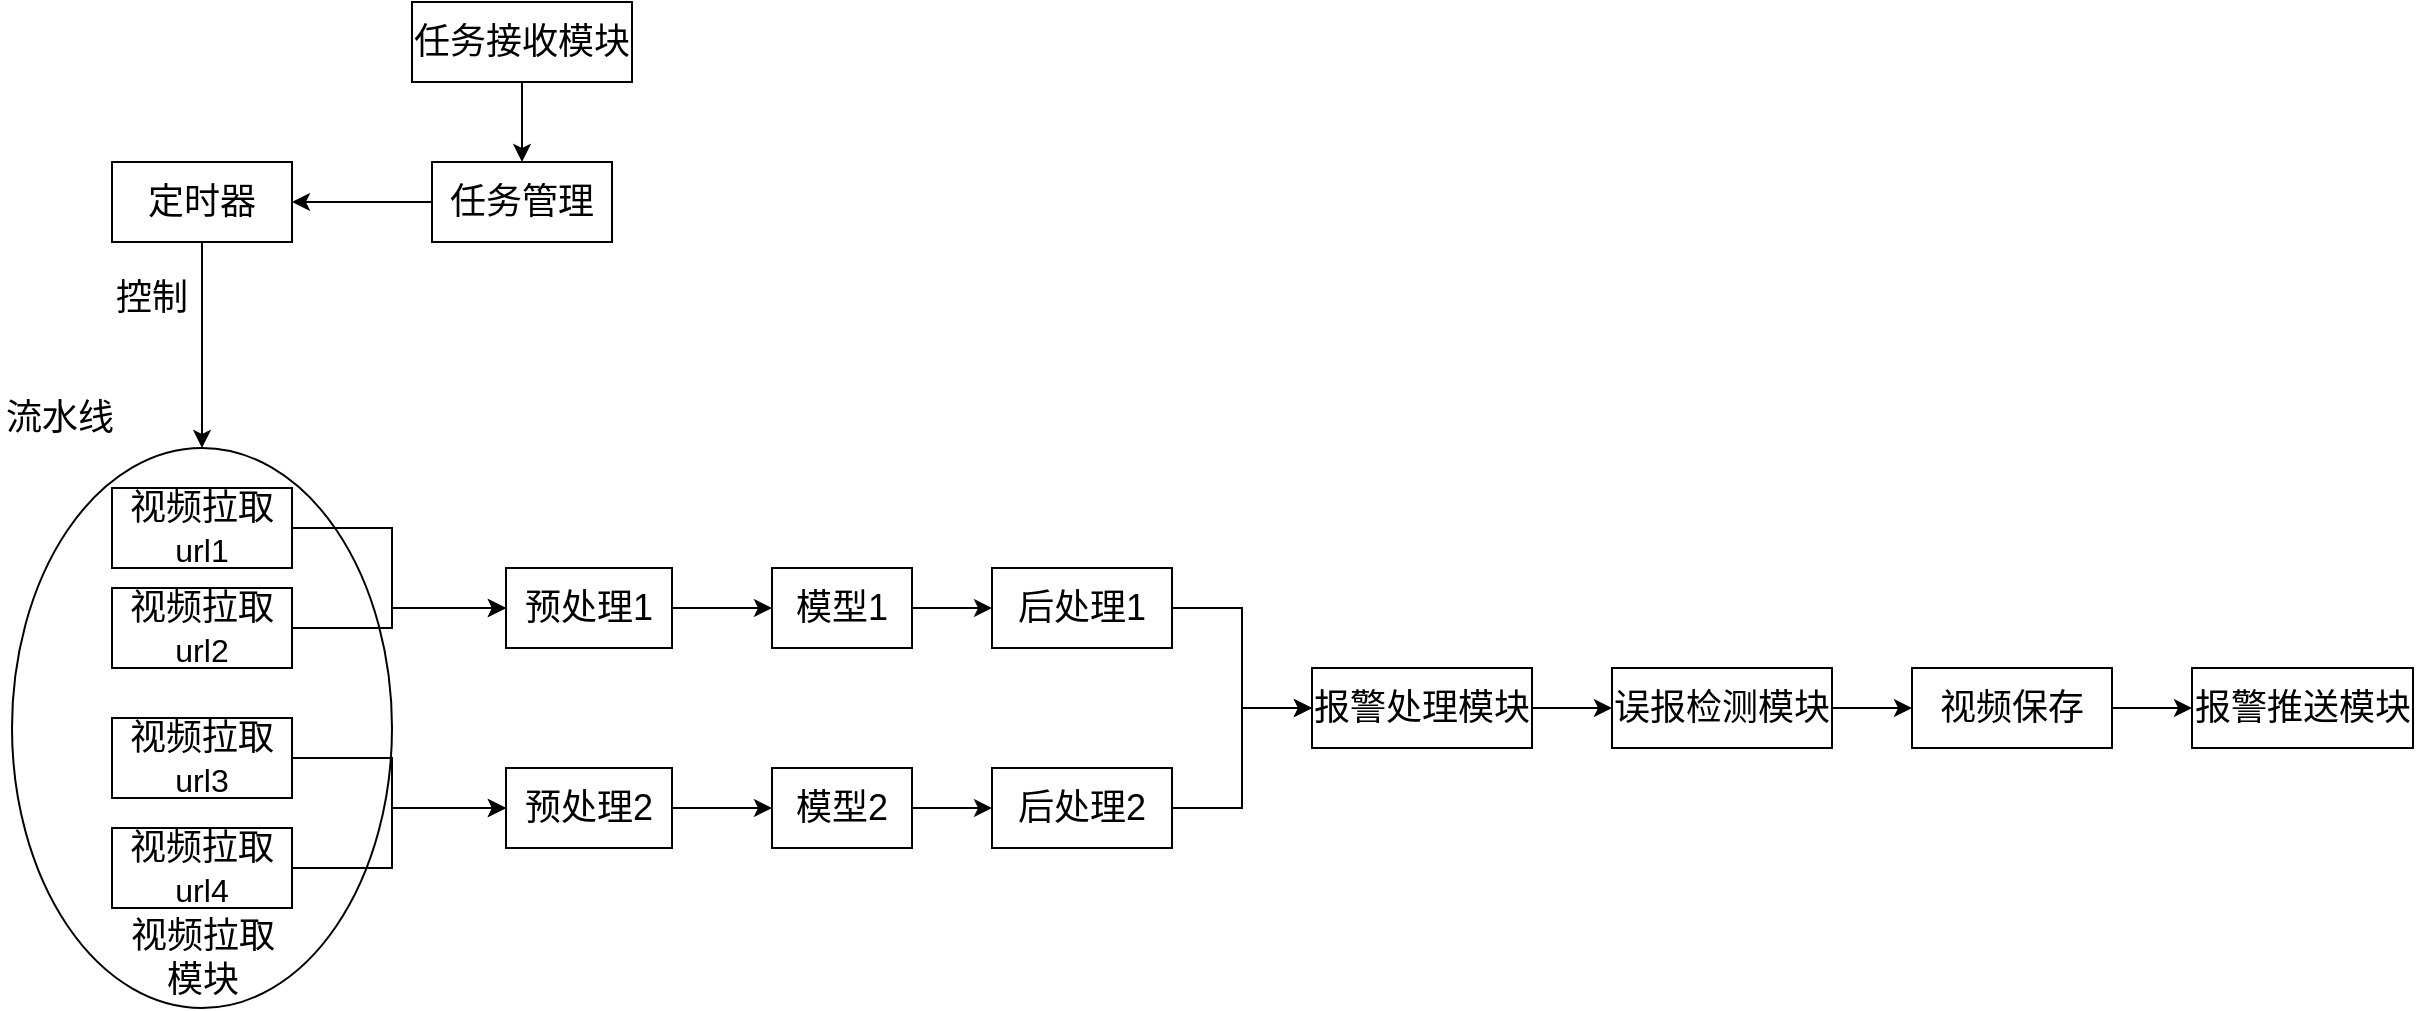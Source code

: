 <mxfile version="24.2.0" type="github" pages="2">
  <diagram name="Page-1" id="E0N0s1sdhWup7cQctQ9j">
    <mxGraphModel dx="1843" dy="794" grid="1" gridSize="10" guides="1" tooltips="1" connect="1" arrows="1" fold="1" page="1" pageScale="1" pageWidth="827" pageHeight="1169" math="0" shadow="0">
      <root>
        <mxCell id="0" />
        <mxCell id="1" parent="0" />
        <mxCell id="Wj7LmPUc-mzGW2ijRmCx-2" value="" style="ellipse;whiteSpace=wrap;html=1;" vertex="1" parent="1">
          <mxGeometry x="420" y="420" width="190" height="280" as="geometry" />
        </mxCell>
        <mxCell id="Wj7LmPUc-mzGW2ijRmCx-3" style="edgeStyle=orthogonalEdgeStyle;rounded=0;orthogonalLoop=1;jettySize=auto;html=1;exitX=1;exitY=0.5;exitDx=0;exitDy=0;entryX=0;entryY=0.5;entryDx=0;entryDy=0;" edge="1" parent="1" source="Wj7LmPUc-mzGW2ijRmCx-4" target="Wj7LmPUc-mzGW2ijRmCx-12">
          <mxGeometry relative="1" as="geometry">
            <Array as="points">
              <mxPoint x="610" y="460" />
              <mxPoint x="610" y="500" />
            </Array>
          </mxGeometry>
        </mxCell>
        <mxCell id="Wj7LmPUc-mzGW2ijRmCx-4" value="&lt;font style=&quot;font-size: 18px;&quot;&gt;视频拉取&lt;/font&gt;&lt;div&gt;&lt;font size=&quot;3&quot;&gt;url1&lt;/font&gt;&lt;/div&gt;" style="rounded=0;whiteSpace=wrap;html=1;" vertex="1" parent="1">
          <mxGeometry x="470" y="440" width="90" height="40" as="geometry" />
        </mxCell>
        <mxCell id="Wj7LmPUc-mzGW2ijRmCx-5" style="edgeStyle=orthogonalEdgeStyle;rounded=0;orthogonalLoop=1;jettySize=auto;html=1;exitX=1;exitY=0.5;exitDx=0;exitDy=0;entryX=0;entryY=0.5;entryDx=0;entryDy=0;" edge="1" parent="1" source="Wj7LmPUc-mzGW2ijRmCx-6" target="Wj7LmPUc-mzGW2ijRmCx-12">
          <mxGeometry relative="1" as="geometry">
            <Array as="points">
              <mxPoint x="610" y="510" />
              <mxPoint x="610" y="500" />
            </Array>
          </mxGeometry>
        </mxCell>
        <mxCell id="Wj7LmPUc-mzGW2ijRmCx-6" value="&lt;font style=&quot;font-size: 18px;&quot;&gt;视频拉取&lt;/font&gt;&lt;div&gt;&lt;font size=&quot;3&quot;&gt;url2&lt;/font&gt;&lt;/div&gt;" style="rounded=0;whiteSpace=wrap;html=1;" vertex="1" parent="1">
          <mxGeometry x="470" y="490" width="90" height="40" as="geometry" />
        </mxCell>
        <mxCell id="Wj7LmPUc-mzGW2ijRmCx-7" style="edgeStyle=orthogonalEdgeStyle;rounded=0;orthogonalLoop=1;jettySize=auto;html=1;exitX=1;exitY=0.5;exitDx=0;exitDy=0;entryX=0;entryY=0.5;entryDx=0;entryDy=0;" edge="1" parent="1" source="Wj7LmPUc-mzGW2ijRmCx-8" target="Wj7LmPUc-mzGW2ijRmCx-14">
          <mxGeometry relative="1" as="geometry">
            <mxPoint x="680" y="600" as="targetPoint" />
            <Array as="points">
              <mxPoint x="610" y="575" />
              <mxPoint x="610" y="600" />
            </Array>
          </mxGeometry>
        </mxCell>
        <mxCell id="Wj7LmPUc-mzGW2ijRmCx-8" value="&lt;font style=&quot;font-size: 18px;&quot;&gt;视频拉取&lt;/font&gt;&lt;div&gt;&lt;font size=&quot;3&quot;&gt;url3&lt;/font&gt;&lt;/div&gt;" style="rounded=0;whiteSpace=wrap;html=1;" vertex="1" parent="1">
          <mxGeometry x="470" y="555" width="90" height="40" as="geometry" />
        </mxCell>
        <mxCell id="Wj7LmPUc-mzGW2ijRmCx-9" style="edgeStyle=orthogonalEdgeStyle;rounded=0;orthogonalLoop=1;jettySize=auto;html=1;exitX=1;exitY=0.5;exitDx=0;exitDy=0;entryX=0;entryY=0.5;entryDx=0;entryDy=0;" edge="1" parent="1" source="Wj7LmPUc-mzGW2ijRmCx-10" target="Wj7LmPUc-mzGW2ijRmCx-14">
          <mxGeometry relative="1" as="geometry">
            <Array as="points">
              <mxPoint x="610" y="630" />
              <mxPoint x="610" y="600" />
            </Array>
          </mxGeometry>
        </mxCell>
        <mxCell id="Wj7LmPUc-mzGW2ijRmCx-10" value="&lt;font style=&quot;font-size: 18px;&quot;&gt;视频拉取&lt;/font&gt;&lt;div&gt;&lt;font size=&quot;3&quot;&gt;url4&lt;/font&gt;&lt;/div&gt;" style="rounded=0;whiteSpace=wrap;html=1;" vertex="1" parent="1">
          <mxGeometry x="470" y="610" width="90" height="40" as="geometry" />
        </mxCell>
        <mxCell id="Wj7LmPUc-mzGW2ijRmCx-11" style="edgeStyle=orthogonalEdgeStyle;rounded=0;orthogonalLoop=1;jettySize=auto;html=1;exitX=1;exitY=0.5;exitDx=0;exitDy=0;entryX=0;entryY=0.5;entryDx=0;entryDy=0;" edge="1" parent="1" source="Wj7LmPUc-mzGW2ijRmCx-12" target="Wj7LmPUc-mzGW2ijRmCx-16">
          <mxGeometry relative="1" as="geometry" />
        </mxCell>
        <mxCell id="Wj7LmPUc-mzGW2ijRmCx-12" value="&lt;font style=&quot;font-size: 18px;&quot;&gt;预处理1&lt;/font&gt;" style="rounded=0;whiteSpace=wrap;html=1;" vertex="1" parent="1">
          <mxGeometry x="667" y="480" width="83" height="40" as="geometry" />
        </mxCell>
        <mxCell id="Wj7LmPUc-mzGW2ijRmCx-13" style="edgeStyle=orthogonalEdgeStyle;rounded=0;orthogonalLoop=1;jettySize=auto;html=1;exitX=1;exitY=0.5;exitDx=0;exitDy=0;" edge="1" parent="1" source="Wj7LmPUc-mzGW2ijRmCx-14" target="Wj7LmPUc-mzGW2ijRmCx-18">
          <mxGeometry relative="1" as="geometry" />
        </mxCell>
        <mxCell id="Wj7LmPUc-mzGW2ijRmCx-14" value="&lt;font style=&quot;font-size: 18px;&quot;&gt;预处理2&lt;/font&gt;" style="rounded=0;whiteSpace=wrap;html=1;" vertex="1" parent="1">
          <mxGeometry x="667" y="580" width="83" height="40" as="geometry" />
        </mxCell>
        <mxCell id="Wj7LmPUc-mzGW2ijRmCx-15" style="edgeStyle=orthogonalEdgeStyle;rounded=0;orthogonalLoop=1;jettySize=auto;html=1;exitX=1;exitY=0.5;exitDx=0;exitDy=0;entryX=0;entryY=0.5;entryDx=0;entryDy=0;" edge="1" parent="1" source="Wj7LmPUc-mzGW2ijRmCx-16" target="Wj7LmPUc-mzGW2ijRmCx-20">
          <mxGeometry relative="1" as="geometry" />
        </mxCell>
        <mxCell id="Wj7LmPUc-mzGW2ijRmCx-16" value="&lt;font style=&quot;font-size: 18px;&quot;&gt;模型1&lt;/font&gt;" style="rounded=0;whiteSpace=wrap;html=1;" vertex="1" parent="1">
          <mxGeometry x="800" y="480" width="70" height="40" as="geometry" />
        </mxCell>
        <mxCell id="Wj7LmPUc-mzGW2ijRmCx-17" style="edgeStyle=orthogonalEdgeStyle;rounded=0;orthogonalLoop=1;jettySize=auto;html=1;exitX=1;exitY=0.5;exitDx=0;exitDy=0;" edge="1" parent="1" source="Wj7LmPUc-mzGW2ijRmCx-18" target="Wj7LmPUc-mzGW2ijRmCx-22">
          <mxGeometry relative="1" as="geometry" />
        </mxCell>
        <mxCell id="Wj7LmPUc-mzGW2ijRmCx-18" value="&lt;font style=&quot;font-size: 18px;&quot;&gt;模型2&lt;/font&gt;" style="rounded=0;whiteSpace=wrap;html=1;" vertex="1" parent="1">
          <mxGeometry x="800" y="580" width="70" height="40" as="geometry" />
        </mxCell>
        <mxCell id="Wj7LmPUc-mzGW2ijRmCx-19" style="edgeStyle=orthogonalEdgeStyle;rounded=0;orthogonalLoop=1;jettySize=auto;html=1;exitX=1;exitY=0.5;exitDx=0;exitDy=0;entryX=0;entryY=0.5;entryDx=0;entryDy=0;" edge="1" parent="1" source="Wj7LmPUc-mzGW2ijRmCx-20" target="Wj7LmPUc-mzGW2ijRmCx-24">
          <mxGeometry relative="1" as="geometry" />
        </mxCell>
        <mxCell id="Wj7LmPUc-mzGW2ijRmCx-20" value="&lt;font style=&quot;font-size: 18px;&quot;&gt;后处理1&lt;/font&gt;" style="rounded=0;whiteSpace=wrap;html=1;" vertex="1" parent="1">
          <mxGeometry x="910" y="480" width="90" height="40" as="geometry" />
        </mxCell>
        <mxCell id="Wj7LmPUc-mzGW2ijRmCx-21" style="edgeStyle=orthogonalEdgeStyle;rounded=0;orthogonalLoop=1;jettySize=auto;html=1;exitX=1;exitY=0.5;exitDx=0;exitDy=0;entryX=0;entryY=0.5;entryDx=0;entryDy=0;" edge="1" parent="1" source="Wj7LmPUc-mzGW2ijRmCx-22" target="Wj7LmPUc-mzGW2ijRmCx-24">
          <mxGeometry relative="1" as="geometry" />
        </mxCell>
        <mxCell id="Wj7LmPUc-mzGW2ijRmCx-22" value="&lt;font style=&quot;font-size: 18px;&quot;&gt;后处理2&lt;/font&gt;" style="rounded=0;whiteSpace=wrap;html=1;" vertex="1" parent="1">
          <mxGeometry x="910" y="580" width="90" height="40" as="geometry" />
        </mxCell>
        <mxCell id="Wj7LmPUc-mzGW2ijRmCx-23" style="edgeStyle=orthogonalEdgeStyle;rounded=0;orthogonalLoop=1;jettySize=auto;html=1;exitX=1;exitY=0.5;exitDx=0;exitDy=0;entryX=0;entryY=0.5;entryDx=0;entryDy=0;" edge="1" parent="1" source="Wj7LmPUc-mzGW2ijRmCx-24" target="Wj7LmPUc-mzGW2ijRmCx-29">
          <mxGeometry relative="1" as="geometry" />
        </mxCell>
        <mxCell id="Wj7LmPUc-mzGW2ijRmCx-24" value="&lt;font style=&quot;font-size: 18px;&quot;&gt;报警处理模块&lt;/font&gt;" style="rounded=0;whiteSpace=wrap;html=1;" vertex="1" parent="1">
          <mxGeometry x="1070" y="530" width="110" height="40" as="geometry" />
        </mxCell>
        <mxCell id="Wj7LmPUc-mzGW2ijRmCx-25" style="edgeStyle=orthogonalEdgeStyle;rounded=0;orthogonalLoop=1;jettySize=auto;html=1;exitX=1;exitY=0.5;exitDx=0;exitDy=0;" edge="1" parent="1" source="Wj7LmPUc-mzGW2ijRmCx-26" target="Wj7LmPUc-mzGW2ijRmCx-37">
          <mxGeometry relative="1" as="geometry" />
        </mxCell>
        <mxCell id="Wj7LmPUc-mzGW2ijRmCx-26" value="&lt;font style=&quot;font-size: 18px;&quot;&gt;视频保存&lt;/font&gt;" style="rounded=0;whiteSpace=wrap;html=1;" vertex="1" parent="1">
          <mxGeometry x="1370" y="530" width="100" height="40" as="geometry" />
        </mxCell>
        <mxCell id="Wj7LmPUc-mzGW2ijRmCx-27" value="&lt;font style=&quot;font-size: 18px;&quot;&gt;流水线&lt;/font&gt;" style="text;html=1;align=center;verticalAlign=middle;whiteSpace=wrap;rounded=0;" vertex="1" parent="1">
          <mxGeometry x="414" y="390" width="60" height="30" as="geometry" />
        </mxCell>
        <mxCell id="Wj7LmPUc-mzGW2ijRmCx-28" style="edgeStyle=orthogonalEdgeStyle;rounded=0;orthogonalLoop=1;jettySize=auto;html=1;exitX=1;exitY=0.5;exitDx=0;exitDy=0;entryX=0;entryY=0.5;entryDx=0;entryDy=0;" edge="1" parent="1" source="Wj7LmPUc-mzGW2ijRmCx-29" target="Wj7LmPUc-mzGW2ijRmCx-26">
          <mxGeometry relative="1" as="geometry" />
        </mxCell>
        <mxCell id="Wj7LmPUc-mzGW2ijRmCx-29" value="&lt;font style=&quot;font-size: 18px;&quot;&gt;误报检测模块&lt;/font&gt;" style="rounded=0;whiteSpace=wrap;html=1;" vertex="1" parent="1">
          <mxGeometry x="1220" y="530" width="110" height="40" as="geometry" />
        </mxCell>
        <mxCell id="Wj7LmPUc-mzGW2ijRmCx-30" style="edgeStyle=orthogonalEdgeStyle;rounded=0;orthogonalLoop=1;jettySize=auto;html=1;exitX=0;exitY=0.5;exitDx=0;exitDy=0;entryX=1;entryY=0.5;entryDx=0;entryDy=0;" edge="1" parent="1" source="Wj7LmPUc-mzGW2ijRmCx-31" target="Wj7LmPUc-mzGW2ijRmCx-33">
          <mxGeometry relative="1" as="geometry" />
        </mxCell>
        <mxCell id="Wj7LmPUc-mzGW2ijRmCx-31" value="&lt;font style=&quot;font-size: 18px;&quot;&gt;任务管理&lt;/font&gt;" style="rounded=0;whiteSpace=wrap;html=1;" vertex="1" parent="1">
          <mxGeometry x="630" y="277" width="90" height="40" as="geometry" />
        </mxCell>
        <mxCell id="Wj7LmPUc-mzGW2ijRmCx-32" style="edgeStyle=orthogonalEdgeStyle;rounded=0;orthogonalLoop=1;jettySize=auto;html=1;exitX=0.5;exitY=1;exitDx=0;exitDy=0;entryX=0.5;entryY=0;entryDx=0;entryDy=0;" edge="1" parent="1" source="Wj7LmPUc-mzGW2ijRmCx-33" target="Wj7LmPUc-mzGW2ijRmCx-2">
          <mxGeometry relative="1" as="geometry" />
        </mxCell>
        <mxCell id="Wj7LmPUc-mzGW2ijRmCx-33" value="&lt;font style=&quot;font-size: 18px;&quot;&gt;定时器&lt;/font&gt;" style="rounded=0;whiteSpace=wrap;html=1;" vertex="1" parent="1">
          <mxGeometry x="470" y="277" width="90" height="40" as="geometry" />
        </mxCell>
        <mxCell id="Wj7LmPUc-mzGW2ijRmCx-34" value="&lt;font style=&quot;font-size: 18px;&quot;&gt;控制&lt;/font&gt;" style="text;html=1;align=center;verticalAlign=middle;whiteSpace=wrap;rounded=0;" vertex="1" parent="1">
          <mxGeometry x="460" y="330" width="60" height="30" as="geometry" />
        </mxCell>
        <mxCell id="Wj7LmPUc-mzGW2ijRmCx-35" style="edgeStyle=orthogonalEdgeStyle;rounded=0;orthogonalLoop=1;jettySize=auto;html=1;exitX=0.5;exitY=1;exitDx=0;exitDy=0;entryX=0.5;entryY=0;entryDx=0;entryDy=0;" edge="1" parent="1" source="Wj7LmPUc-mzGW2ijRmCx-36" target="Wj7LmPUc-mzGW2ijRmCx-31">
          <mxGeometry relative="1" as="geometry" />
        </mxCell>
        <mxCell id="Wj7LmPUc-mzGW2ijRmCx-36" value="&lt;font style=&quot;font-size: 18px;&quot;&gt;任务接收模块&lt;/font&gt;" style="rounded=0;whiteSpace=wrap;html=1;" vertex="1" parent="1">
          <mxGeometry x="620" y="197" width="110" height="40" as="geometry" />
        </mxCell>
        <mxCell id="Wj7LmPUc-mzGW2ijRmCx-37" value="&lt;font style=&quot;font-size: 18px;&quot;&gt;报警推送模块&lt;/font&gt;" style="rounded=0;whiteSpace=wrap;html=1;" vertex="1" parent="1">
          <mxGeometry x="1510" y="530" width="110.5" height="40" as="geometry" />
        </mxCell>
        <mxCell id="Wj7LmPUc-mzGW2ijRmCx-39" value="&lt;font style=&quot;font-size: 18px;&quot;&gt;视频拉取模块&lt;/font&gt;" style="text;html=1;align=center;verticalAlign=middle;whiteSpace=wrap;rounded=0;" vertex="1" parent="1">
          <mxGeometry x="477.5" y="660" width="75" height="30" as="geometry" />
        </mxCell>
      </root>
    </mxGraphModel>
  </diagram>
  <diagram id="dXJpbVpMWg1ZrEor1_yB" name="Page-2">
    <mxGraphModel dx="1985" dy="855" grid="1" gridSize="10" guides="1" tooltips="1" connect="1" arrows="1" fold="1" page="1" pageScale="1" pageWidth="827" pageHeight="1169" math="0" shadow="0">
      <root>
        <mxCell id="0" />
        <mxCell id="1" parent="0" />
        <mxCell id="s5Sni5Y0RLxIzYwStZRE-38" style="edgeStyle=orthogonalEdgeStyle;rounded=0;orthogonalLoop=1;jettySize=auto;html=1;exitX=1;exitY=0.5;exitDx=0;exitDy=0;entryX=0;entryY=0.5;entryDx=0;entryDy=0;" edge="1" parent="1" source="s5Sni5Y0RLxIzYwStZRE-3" target="s5Sni5Y0RLxIzYwStZRE-11">
          <mxGeometry relative="1" as="geometry" />
        </mxCell>
        <mxCell id="s5Sni5Y0RLxIzYwStZRE-3" value="&lt;font style=&quot;font-size: 18px;&quot;&gt;视频拉取&lt;/font&gt;&lt;div&gt;&lt;font size=&quot;3&quot;&gt;url1&lt;/font&gt;&lt;/div&gt;" style="rounded=0;whiteSpace=wrap;html=1;" vertex="1" parent="1">
          <mxGeometry x="110" y="513" width="90" height="40" as="geometry" />
        </mxCell>
        <mxCell id="s5Sni5Y0RLxIzYwStZRE-10" style="edgeStyle=orthogonalEdgeStyle;rounded=0;orthogonalLoop=1;jettySize=auto;html=1;exitX=1;exitY=0.5;exitDx=0;exitDy=0;entryX=0;entryY=0.5;entryDx=0;entryDy=0;" edge="1" parent="1" source="s5Sni5Y0RLxIzYwStZRE-11" target="s5Sni5Y0RLxIzYwStZRE-15">
          <mxGeometry relative="1" as="geometry" />
        </mxCell>
        <mxCell id="s5Sni5Y0RLxIzYwStZRE-11" value="&lt;font style=&quot;font-size: 18px;&quot;&gt;预处理&lt;/font&gt;" style="rounded=0;whiteSpace=wrap;html=1;" vertex="1" parent="1">
          <mxGeometry x="250" y="513" width="83" height="40" as="geometry" />
        </mxCell>
        <mxCell id="s5Sni5Y0RLxIzYwStZRE-14" style="edgeStyle=orthogonalEdgeStyle;rounded=0;orthogonalLoop=1;jettySize=auto;html=1;exitX=1;exitY=0.5;exitDx=0;exitDy=0;entryX=0;entryY=0.5;entryDx=0;entryDy=0;" edge="1" parent="1" source="s5Sni5Y0RLxIzYwStZRE-15" target="s5Sni5Y0RLxIzYwStZRE-19">
          <mxGeometry relative="1" as="geometry" />
        </mxCell>
        <mxCell id="s5Sni5Y0RLxIzYwStZRE-15" value="&lt;font style=&quot;font-size: 18px;&quot;&gt;模型&lt;/font&gt;" style="rounded=0;whiteSpace=wrap;html=1;" vertex="1" parent="1">
          <mxGeometry x="390" y="513" width="70" height="40" as="geometry" />
        </mxCell>
        <mxCell id="s5Sni5Y0RLxIzYwStZRE-18" style="edgeStyle=orthogonalEdgeStyle;rounded=0;orthogonalLoop=1;jettySize=auto;html=1;exitX=1;exitY=0.5;exitDx=0;exitDy=0;entryX=0;entryY=0.5;entryDx=0;entryDy=0;" edge="1" parent="1" source="s5Sni5Y0RLxIzYwStZRE-19" target="s5Sni5Y0RLxIzYwStZRE-23">
          <mxGeometry relative="1" as="geometry" />
        </mxCell>
        <mxCell id="s5Sni5Y0RLxIzYwStZRE-19" value="&lt;font style=&quot;font-size: 18px;&quot;&gt;后处理&lt;/font&gt;" style="rounded=0;whiteSpace=wrap;html=1;" vertex="1" parent="1">
          <mxGeometry x="520" y="513" width="90" height="40" as="geometry" />
        </mxCell>
        <mxCell id="s5Sni5Y0RLxIzYwStZRE-23" value="&lt;font style=&quot;font-size: 18px;&quot;&gt;报警处理&lt;/font&gt;" style="rounded=0;whiteSpace=wrap;html=1;" vertex="1" parent="1">
          <mxGeometry x="670" y="513" width="110" height="40" as="geometry" />
        </mxCell>
        <mxCell id="s5Sni5Y0RLxIzYwStZRE-24" style="edgeStyle=orthogonalEdgeStyle;rounded=0;orthogonalLoop=1;jettySize=auto;html=1;exitX=1;exitY=0.5;exitDx=0;exitDy=0;" edge="1" parent="1" source="s5Sni5Y0RLxIzYwStZRE-25" target="s5Sni5Y0RLxIzYwStZRE-36">
          <mxGeometry relative="1" as="geometry" />
        </mxCell>
        <mxCell id="s5Sni5Y0RLxIzYwStZRE-25" value="&lt;font style=&quot;font-size: 18px;&quot;&gt;视频保存&lt;/font&gt;" style="rounded=0;whiteSpace=wrap;html=1;" vertex="1" parent="1">
          <mxGeometry x="834" y="513" width="100" height="40" as="geometry" />
        </mxCell>
        <mxCell id="s5Sni5Y0RLxIzYwStZRE-27" style="edgeStyle=orthogonalEdgeStyle;rounded=0;orthogonalLoop=1;jettySize=auto;html=1;exitX=1;exitY=0.5;exitDx=0;exitDy=0;entryX=0;entryY=0.5;entryDx=0;entryDy=0;" edge="1" parent="1" source="s5Sni5Y0RLxIzYwStZRE-23" target="s5Sni5Y0RLxIzYwStZRE-25">
          <mxGeometry relative="1" as="geometry">
            <mxPoint x="936" y="533" as="sourcePoint" />
          </mxGeometry>
        </mxCell>
        <mxCell id="s5Sni5Y0RLxIzYwStZRE-36" value="&lt;font style=&quot;font-size: 18px;&quot;&gt;报警推送&lt;/font&gt;" style="rounded=0;whiteSpace=wrap;html=1;" vertex="1" parent="1">
          <mxGeometry x="974" y="513" width="110.5" height="40" as="geometry" />
        </mxCell>
        <mxCell id="s5Sni5Y0RLxIzYwStZRE-39" style="edgeStyle=orthogonalEdgeStyle;rounded=0;orthogonalLoop=1;jettySize=auto;html=1;exitX=1;exitY=0.5;exitDx=0;exitDy=0;entryX=0;entryY=0.5;entryDx=0;entryDy=0;" edge="1" parent="1" source="s5Sni5Y0RLxIzYwStZRE-40" target="s5Sni5Y0RLxIzYwStZRE-42">
          <mxGeometry relative="1" as="geometry" />
        </mxCell>
        <mxCell id="s5Sni5Y0RLxIzYwStZRE-40" value="&lt;font style=&quot;font-size: 18px;&quot;&gt;视频拉取&lt;/font&gt;&lt;div&gt;&lt;font size=&quot;3&quot;&gt;url2&lt;/font&gt;&lt;/div&gt;" style="rounded=0;whiteSpace=wrap;html=1;" vertex="1" parent="1">
          <mxGeometry x="110" y="610" width="90" height="40" as="geometry" />
        </mxCell>
        <mxCell id="s5Sni5Y0RLxIzYwStZRE-41" style="edgeStyle=orthogonalEdgeStyle;rounded=0;orthogonalLoop=1;jettySize=auto;html=1;exitX=1;exitY=0.5;exitDx=0;exitDy=0;entryX=0;entryY=0.5;entryDx=0;entryDy=0;" edge="1" parent="1" source="s5Sni5Y0RLxIzYwStZRE-42" target="s5Sni5Y0RLxIzYwStZRE-44">
          <mxGeometry relative="1" as="geometry" />
        </mxCell>
        <mxCell id="s5Sni5Y0RLxIzYwStZRE-42" value="&lt;font style=&quot;font-size: 18px;&quot;&gt;预处理&lt;/font&gt;" style="rounded=0;whiteSpace=wrap;html=1;" vertex="1" parent="1">
          <mxGeometry x="250" y="610" width="83" height="40" as="geometry" />
        </mxCell>
        <mxCell id="s5Sni5Y0RLxIzYwStZRE-43" style="edgeStyle=orthogonalEdgeStyle;rounded=0;orthogonalLoop=1;jettySize=auto;html=1;exitX=1;exitY=0.5;exitDx=0;exitDy=0;entryX=0;entryY=0.5;entryDx=0;entryDy=0;" edge="1" parent="1" source="s5Sni5Y0RLxIzYwStZRE-44" target="s5Sni5Y0RLxIzYwStZRE-46">
          <mxGeometry relative="1" as="geometry" />
        </mxCell>
        <mxCell id="s5Sni5Y0RLxIzYwStZRE-44" value="&lt;font style=&quot;font-size: 18px;&quot;&gt;模型&lt;/font&gt;" style="rounded=0;whiteSpace=wrap;html=1;" vertex="1" parent="1">
          <mxGeometry x="390" y="610" width="70" height="40" as="geometry" />
        </mxCell>
        <mxCell id="s5Sni5Y0RLxIzYwStZRE-45" style="edgeStyle=orthogonalEdgeStyle;rounded=0;orthogonalLoop=1;jettySize=auto;html=1;exitX=1;exitY=0.5;exitDx=0;exitDy=0;entryX=0;entryY=0.5;entryDx=0;entryDy=0;" edge="1" parent="1" source="s5Sni5Y0RLxIzYwStZRE-46" target="s5Sni5Y0RLxIzYwStZRE-48">
          <mxGeometry relative="1" as="geometry" />
        </mxCell>
        <mxCell id="s5Sni5Y0RLxIzYwStZRE-46" value="&lt;font style=&quot;font-size: 18px;&quot;&gt;后处理&lt;/font&gt;" style="rounded=0;whiteSpace=wrap;html=1;" vertex="1" parent="1">
          <mxGeometry x="520" y="610" width="90" height="40" as="geometry" />
        </mxCell>
        <mxCell id="s5Sni5Y0RLxIzYwStZRE-48" value="&lt;font style=&quot;font-size: 18px;&quot;&gt;报警处理&lt;/font&gt;" style="rounded=0;whiteSpace=wrap;html=1;" vertex="1" parent="1">
          <mxGeometry x="670" y="610" width="110" height="40" as="geometry" />
        </mxCell>
        <mxCell id="s5Sni5Y0RLxIzYwStZRE-49" style="edgeStyle=orthogonalEdgeStyle;rounded=0;orthogonalLoop=1;jettySize=auto;html=1;exitX=1;exitY=0.5;exitDx=0;exitDy=0;" edge="1" parent="1" source="s5Sni5Y0RLxIzYwStZRE-50" target="s5Sni5Y0RLxIzYwStZRE-53">
          <mxGeometry relative="1" as="geometry" />
        </mxCell>
        <mxCell id="s5Sni5Y0RLxIzYwStZRE-50" value="&lt;font style=&quot;font-size: 18px;&quot;&gt;视频保存&lt;/font&gt;" style="rounded=0;whiteSpace=wrap;html=1;" vertex="1" parent="1">
          <mxGeometry x="834" y="610" width="100" height="40" as="geometry" />
        </mxCell>
        <mxCell id="s5Sni5Y0RLxIzYwStZRE-51" style="edgeStyle=orthogonalEdgeStyle;rounded=0;orthogonalLoop=1;jettySize=auto;html=1;exitX=1;exitY=0.5;exitDx=0;exitDy=0;entryX=0;entryY=0.5;entryDx=0;entryDy=0;" edge="1" parent="1" source="s5Sni5Y0RLxIzYwStZRE-48" target="s5Sni5Y0RLxIzYwStZRE-50">
          <mxGeometry relative="1" as="geometry">
            <mxPoint x="936" y="630" as="sourcePoint" />
          </mxGeometry>
        </mxCell>
        <mxCell id="s5Sni5Y0RLxIzYwStZRE-53" value="&lt;font style=&quot;font-size: 18px;&quot;&gt;报警推送&lt;/font&gt;" style="rounded=0;whiteSpace=wrap;html=1;" vertex="1" parent="1">
          <mxGeometry x="974" y="610" width="110.5" height="40" as="geometry" />
        </mxCell>
        <mxCell id="s5Sni5Y0RLxIzYwStZRE-54" style="edgeStyle=orthogonalEdgeStyle;rounded=0;orthogonalLoop=1;jettySize=auto;html=1;exitX=1;exitY=0.5;exitDx=0;exitDy=0;entryX=0;entryY=0.5;entryDx=0;entryDy=0;" edge="1" parent="1" source="s5Sni5Y0RLxIzYwStZRE-55" target="s5Sni5Y0RLxIzYwStZRE-57">
          <mxGeometry relative="1" as="geometry" />
        </mxCell>
        <mxCell id="s5Sni5Y0RLxIzYwStZRE-55" value="&lt;font style=&quot;font-size: 18px;&quot;&gt;视频拉取&lt;/font&gt;&lt;div&gt;&lt;font size=&quot;3&quot;&gt;url3&lt;/font&gt;&lt;/div&gt;" style="rounded=0;whiteSpace=wrap;html=1;" vertex="1" parent="1">
          <mxGeometry x="110" y="720" width="90" height="40" as="geometry" />
        </mxCell>
        <mxCell id="s5Sni5Y0RLxIzYwStZRE-56" style="edgeStyle=orthogonalEdgeStyle;rounded=0;orthogonalLoop=1;jettySize=auto;html=1;exitX=1;exitY=0.5;exitDx=0;exitDy=0;entryX=0;entryY=0.5;entryDx=0;entryDy=0;" edge="1" parent="1" source="s5Sni5Y0RLxIzYwStZRE-57" target="s5Sni5Y0RLxIzYwStZRE-59">
          <mxGeometry relative="1" as="geometry" />
        </mxCell>
        <mxCell id="s5Sni5Y0RLxIzYwStZRE-57" value="&lt;font style=&quot;font-size: 18px;&quot;&gt;预处理&lt;/font&gt;" style="rounded=0;whiteSpace=wrap;html=1;" vertex="1" parent="1">
          <mxGeometry x="250" y="720" width="83" height="40" as="geometry" />
        </mxCell>
        <mxCell id="s5Sni5Y0RLxIzYwStZRE-58" style="edgeStyle=orthogonalEdgeStyle;rounded=0;orthogonalLoop=1;jettySize=auto;html=1;exitX=1;exitY=0.5;exitDx=0;exitDy=0;entryX=0;entryY=0.5;entryDx=0;entryDy=0;" edge="1" parent="1" source="s5Sni5Y0RLxIzYwStZRE-59" target="s5Sni5Y0RLxIzYwStZRE-61">
          <mxGeometry relative="1" as="geometry" />
        </mxCell>
        <mxCell id="s5Sni5Y0RLxIzYwStZRE-59" value="&lt;font style=&quot;font-size: 18px;&quot;&gt;模型&lt;/font&gt;" style="rounded=0;whiteSpace=wrap;html=1;" vertex="1" parent="1">
          <mxGeometry x="390" y="720" width="70" height="40" as="geometry" />
        </mxCell>
        <mxCell id="s5Sni5Y0RLxIzYwStZRE-60" style="edgeStyle=orthogonalEdgeStyle;rounded=0;orthogonalLoop=1;jettySize=auto;html=1;exitX=1;exitY=0.5;exitDx=0;exitDy=0;entryX=0;entryY=0.5;entryDx=0;entryDy=0;" edge="1" parent="1" source="s5Sni5Y0RLxIzYwStZRE-61" target="s5Sni5Y0RLxIzYwStZRE-63">
          <mxGeometry relative="1" as="geometry" />
        </mxCell>
        <mxCell id="s5Sni5Y0RLxIzYwStZRE-61" value="&lt;font style=&quot;font-size: 18px;&quot;&gt;后处理&lt;/font&gt;" style="rounded=0;whiteSpace=wrap;html=1;" vertex="1" parent="1">
          <mxGeometry x="520" y="720" width="90" height="40" as="geometry" />
        </mxCell>
        <mxCell id="s5Sni5Y0RLxIzYwStZRE-63" value="&lt;font style=&quot;font-size: 18px;&quot;&gt;报警处理&lt;/font&gt;" style="rounded=0;whiteSpace=wrap;html=1;" vertex="1" parent="1">
          <mxGeometry x="670" y="720" width="110" height="40" as="geometry" />
        </mxCell>
        <mxCell id="s5Sni5Y0RLxIzYwStZRE-64" style="edgeStyle=orthogonalEdgeStyle;rounded=0;orthogonalLoop=1;jettySize=auto;html=1;exitX=1;exitY=0.5;exitDx=0;exitDy=0;" edge="1" parent="1" source="s5Sni5Y0RLxIzYwStZRE-65" target="s5Sni5Y0RLxIzYwStZRE-68">
          <mxGeometry relative="1" as="geometry" />
        </mxCell>
        <mxCell id="s5Sni5Y0RLxIzYwStZRE-65" value="&lt;font style=&quot;font-size: 18px;&quot;&gt;视频保存&lt;/font&gt;" style="rounded=0;whiteSpace=wrap;html=1;" vertex="1" parent="1">
          <mxGeometry x="834" y="720" width="100" height="40" as="geometry" />
        </mxCell>
        <mxCell id="s5Sni5Y0RLxIzYwStZRE-66" style="edgeStyle=orthogonalEdgeStyle;rounded=0;orthogonalLoop=1;jettySize=auto;html=1;exitX=1;exitY=0.5;exitDx=0;exitDy=0;entryX=0;entryY=0.5;entryDx=0;entryDy=0;" edge="1" parent="1" source="s5Sni5Y0RLxIzYwStZRE-63" target="s5Sni5Y0RLxIzYwStZRE-65">
          <mxGeometry relative="1" as="geometry">
            <mxPoint x="936" y="740" as="sourcePoint" />
          </mxGeometry>
        </mxCell>
        <mxCell id="s5Sni5Y0RLxIzYwStZRE-68" value="&lt;font style=&quot;font-size: 18px;&quot;&gt;报警推送&lt;/font&gt;" style="rounded=0;whiteSpace=wrap;html=1;" vertex="1" parent="1">
          <mxGeometry x="974" y="720" width="110.5" height="40" as="geometry" />
        </mxCell>
      </root>
    </mxGraphModel>
  </diagram>
</mxfile>
